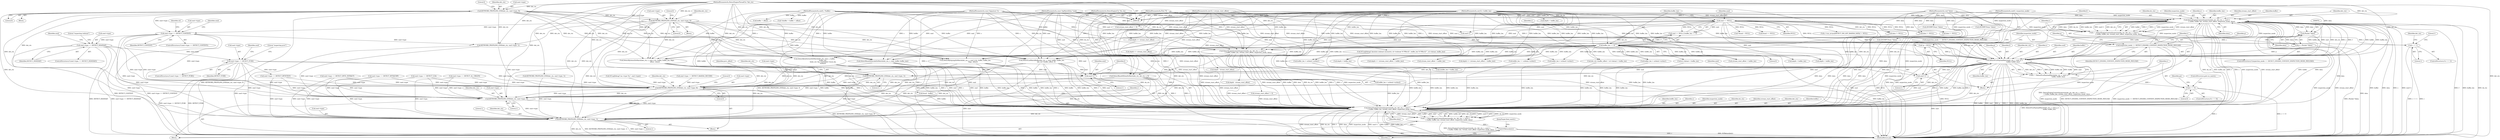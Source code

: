 digraph "0_suricata_47afc577ff763150f9b47f10331f5ef9eb847a57@pointer" {
"1001016" [label="(Call,DetectEngineContentInspection(de_ctx, det_ctx, s, smd+1,\n                    f, buffer, buffer_len, stream_start_offset, inspection_mode, data))"];
"1000131" [label="(MethodParameterIn,DetectEngineCtx *de_ctx)"];
"1000978" [label="(Call,DetectPcrePayloadMatch(det_ctx, s, smd, p, f,\n                                       buffer, buffer_len))"];
"1001016" [label="(Call,DetectEngineContentInspection(de_ctx, det_ctx, s, smd+1,\n                    f, buffer, buffer_len, stream_start_offset, inspection_mode, data))"];
"1000136" [label="(MethodParameterIn,uint8_t *buffer)"];
"1000135" [label="(MethodParameterIn,Flow *f)"];
"1000133" [label="(MethodParameterIn,const Signature *s)"];
"1000968" [label="(Call,inspection_mode == DETECT_ENGINE_CONTENT_INSPECTION_MODE_PAYLOAD)"];
"1000139" [label="(MethodParameterIn,uint8_t inspection_mode)"];
"1000138" [label="(MethodParameterIn,uint32_t stream_start_offset)"];
"1000973" [label="(Call,(Packet *)data)"];
"1000140" [label="(MethodParameterIn,void *data)"];
"1000137" [label="(MethodParameterIn,uint32_t buffer_len)"];
"1001003" [label="(Call,KEYWORD_PROFILING_END(det_ctx, smd->type, 1))"];
"1000132" [label="(MethodParameterIn,DetectEngineThreadCtx *det_ctx)"];
"1000926" [label="(Call,smd->type == DETECT_PCRE)"];
"1000835" [label="(Call,smd->type == DETECT_ISDATAAT)"];
"1000188" [label="(Call,smd->type == DETECT_CONTENT)"];
"1000162" [label="(Call,KEYWORD_PROFILING_END(det_ctx, smd->type, 0))"];
"1000179" [label="(Call,KEYWORD_PROFILING_END(det_ctx, smd->type, 0))"];
"1000134" [label="(MethodParameterIn,const SigMatchData *smd)"];
"1000172" [label="(Call,smd == NULL)"];
"1000971" [label="(Call,p = (Packet *)data)"];
"1000964" [label="(Call,*p = NULL)"];
"1000175" [label="(Call,buffer_len == 0)"];
"1000976" [label="(Call,r = DetectPcrePayloadMatch(det_ctx, s, smd, p, f,\n                                       buffer, buffer_len))"];
"1000987" [label="(Call,r == 0)"];
"1001494" [label="(Call,KEYWORD_PROFILING_END(det_ctx, smd->type, 0))"];
"1001509" [label="(Call,KEYWORD_PROFILING_END(det_ctx, smd->type, 1))"];
"1001518" [label="(Call,DetectEngineContentInspection(de_ctx, det_ctx, s, smd+1,\n                f, buffer, buffer_len, stream_start_offset, inspection_mode, data))"];
"1001516" [label="(Call,r = DetectEngineContentInspection(de_ctx, det_ctx, s, smd+1,\n                f, buffer, buffer_len, stream_start_offset, inspection_mode, data))"];
"1001531" [label="(Call,SCReturnInt(r))"];
"1001534" [label="(Call,KEYWORD_PROFILING_END(det_ctx, smd->type, 1))"];
"1001020" [label="(Call,smd+1)"];
"1001522" [label="(Call,smd+1)"];
"1001014" [label="(Call,r = DetectEngineContentInspection(de_ctx, det_ctx, s, smd+1,\n                    f, buffer, buffer_len, stream_start_offset, inspection_mode, data))"];
"1001030" [label="(Call,r == 1)"];
"1000133" [label="(MethodParameterIn,const Signature *s)"];
"1000910" [label="(Call,SCLogDebug(\"absolute isdataat mismatch, id->isdataat %\"PRIu32\", buffer_len %\"PRIu32\"\", id->dataat, buffer_len))"];
"1000177" [label="(Literal,0)"];
"1000629" [label="(Call,buffer + offset)"];
"1001527" [label="(Identifier,buffer_len)"];
"1000388" [label="(Call,depth <= stream_start_offset)"];
"1001017" [label="(Identifier,de_ctx)"];
"1000137" [label="(MethodParameterIn,uint32_t buffer_len)"];
"1001530" [label="(Identifier,data)"];
"1001517" [label="(Identifier,r)"];
"1000926" [label="(Call,smd->type == DETECT_PCRE)"];
"1000600" [label="(Call,depth > buffer_len)"];
"1000134" [label="(MethodParameterIn,const SigMatchData *smd)"];
"1000967" [label="(ControlStructure,if (inspection_mode == DETECT_ENGINE_CONTENT_INSPECTION_MODE_PAYLOAD))"];
"1001031" [label="(Identifier,r)"];
"1001354" [label="(Call,buffer_len == urilend->urilen1)"];
"1001532" [label="(Identifier,r)"];
"1001521" [label="(Identifier,s)"];
"1001027" [label="(Identifier,inspection_mode)"];
"1001499" [label="(Literal,0)"];
"1000970" [label="(Identifier,DETECT_ENGINE_CONTENT_INSPECTION_MODE_PAYLOAD)"];
"1000187" [label="(ControlStructure,if (smd->type == DETECT_CONTENT))"];
"1001518" [label="(Call,DetectEngineContentInspection(de_ctx, det_ctx, s, smd+1,\n                f, buffer, buffer_len, stream_start_offset, inspection_mode, data))"];
"1001462" [label="(Call,s->sm_arrays[DETECT_SM_LIST_BASE64_DATA] != NULL)"];
"1001510" [label="(Identifier,det_ctx)"];
"1001529" [label="(Identifier,inspection_mode)"];
"1001003" [label="(Call,KEYWORD_PROFILING_END(det_ctx, smd->type, 1))"];
"1000962" [label="(Block,)"];
"1000548" [label="(Call,depth <= stream_start_offset)"];
"1000135" [label="(MethodParameterIn,Flow *f)"];
"1000405" [label="(Call,depth - stream_start_offset)"];
"1000927" [label="(Call,smd->type)"];
"1000978" [label="(Call,DetectPcrePayloadMatch(det_ctx, s, smd, p, f,\n                                       buffer, buffer_len))"];
"1001008" [label="(Literal,1)"];
"1000139" [label="(MethodParameterIn,uint8_t inspection_mode)"];
"1001365" [label="(Call,buffer_len < urilend->urilen1)"];
"1001014" [label="(Call,r = DetectEngineContentInspection(de_ctx, det_ctx, s, smd+1,\n                    f, buffer, buffer_len, stream_start_offset, inspection_mode, data))"];
"1000175" [label="(Call,buffer_len == 0)"];
"1000180" [label="(Identifier,det_ctx)"];
"1001514" [label="(Literal,1)"];
"1000132" [label="(MethodParameterIn,DetectEngineThreadCtx *det_ctx)"];
"1001203" [label="(Call,data != NULL)"];
"1000225" [label="(Call,depth = buffer_len)"];
"1000836" [label="(Call,smd->type)"];
"1000188" [label="(Call,smd->type == DETECT_CONTENT)"];
"1000973" [label="(Call,(Packet *)data)"];
"1000172" [label="(Call,smd == NULL)"];
"1000972" [label="(Identifier,p)"];
"1000179" [label="(Call,KEYWORD_PROFILING_END(det_ctx, smd->type, 0))"];
"1000996" [label="(Identifier,pe)"];
"1000181" [label="(Call,smd->type)"];
"1000131" [label="(MethodParameterIn,DetectEngineCtx *de_ctx)"];
"1001210" [label="(Call,(DCERPCState *)data)"];
"1001247" [label="(Call,smd->type == DETECT_BYTE_EXTRACT)"];
"1001523" [label="(Identifier,smd)"];
"1001029" [label="(ControlStructure,if (r == 1))"];
"1000984" [label="(Identifier,buffer)"];
"1001023" [label="(Identifier,f)"];
"1000982" [label="(Identifier,p)"];
"1001010" [label="(Identifier,prev_offset)"];
"1000991" [label="(ControlStructure,goto no_match;)"];
"1000173" [label="(Identifier,smd)"];
"1000834" [label="(ControlStructure,if (smd->type == DETECT_ISDATAAT))"];
"1001509" [label="(Call,KEYWORD_PROFILING_END(det_ctx, smd->type, 1))"];
"1000969" [label="(Identifier,inspection_mode)"];
"1001533" [label="(JumpTarget,final_match:)"];
"1001494" [label="(Call,KEYWORD_PROFILING_END(det_ctx, smd->type, 0))"];
"1001019" [label="(Identifier,s)"];
"1001015" [label="(Identifier,r)"];
"1001511" [label="(Call,smd->type)"];
"1001519" [label="(Identifier,de_ctx)"];
"1000983" [label="(Identifier,f)"];
"1000859" [label="(Call,det_ctx->buffer_offset + id->dataat > buffer_len)"];
"1001376" [label="(Call,buffer_len > urilend->urilen1)"];
"1001004" [label="(Identifier,det_ctx)"];
"1000565" [label="(Call,depth - stream_start_offset)"];
"1001531" [label="(Call,SCReturnInt(r))"];
"1001021" [label="(Identifier,smd)"];
"1000975" [label="(Identifier,data)"];
"1000140" [label="(MethodParameterIn,void *data)"];
"1000162" [label="(Call,KEYWORD_PROFILING_END(det_ctx, smd->type, 0))"];
"1001486" [label="(Call,SCLogDebug(\"sm->type %u\", smd->type))"];
"1000930" [label="(Identifier,DETECT_PCRE)"];
"1000217" [label="(Call,*found = NULL)"];
"1000138" [label="(MethodParameterIn,uint32_t stream_start_offset)"];
"1001536" [label="(Call,smd->type)"];
"1000964" [label="(Call,*p = NULL)"];
"1000189" [label="(Call,smd->type)"];
"1000555" [label="(Call,depth >= (stream_start_offset + buffer_len))"];
"1001495" [label="(Identifier,det_ctx)"];
"1001160" [label="(Call,smd->type == DETECT_BYTEJUMP)"];
"1001054" [label="(Call,smd->type == DETECT_BYTETEST)"];
"1000977" [label="(Identifier,r)"];
"1000892" [label="(Call,id->dataat < buffer_len)"];
"1001534" [label="(Call,KEYWORD_PROFILING_END(det_ctx, smd->type, 1))"];
"1001306" [label="(Call,DetectByteExtractDoMatch(det_ctx, smd, s, buffer,\n                                     buffer_len,\n                                     &det_ctx->bj_values[bed->local_id],\n                                     endian))"];
"1001508" [label="(Block,)"];
"1000643" [label="(Call,sbuffer_len > buffer_len)"];
"1000971" [label="(Call,p = (Packet *)data)"];
"1000928" [label="(Identifier,smd)"];
"1000169" [label="(Literal,0)"];
"1001388" [label="(Call,buffer_len > urilend->urilen1)"];
"1001516" [label="(Call,r = DetectEngineContentInspection(de_ctx, det_ctx, s, smd+1,\n                f, buffer, buffer_len, stream_start_offset, inspection_mode, data))"];
"1000835" [label="(Call,smd->type == DETECT_ISDATAAT)"];
"1000985" [label="(Identifier,buffer_len)"];
"1001528" [label="(Identifier,stream_start_offset)"];
"1001417" [label="(Call,smd->type == DETECT_LUA)"];
"1001231" [label="(Call,DetectBytejumpDoMatch(det_ctx, s, smd->ctx, buffer, buffer_len,\n                                  flags, offset))"];
"1001278" [label="(Call,data != NULL)"];
"1001541" [label="(Literal,1)"];
"1000141" [label="(Block,)"];
"1000968" [label="(Call,inspection_mode == DETECT_ENGINE_CONTENT_INSPECTION_MODE_PAYLOAD)"];
"1000627" [label="(Call,*sbuffer = buffer + offset)"];
"1000184" [label="(Literal,0)"];
"1000186" [label="(Literal,0)"];
"1001447" [label="(Call,smd->type == DETECT_BASE64_DECODE)"];
"1000966" [label="(Identifier,NULL)"];
"1001477" [label="(Call,DetectBase64DataDoMatch(de_ctx, det_ctx, s, f))"];
"1001327" [label="(Call,smd->type == DETECT_AL_URILEN)"];
"1000979" [label="(Identifier,det_ctx)"];
"1001525" [label="(Identifier,f)"];
"1000728" [label="(Call,found - buffer)"];
"1000380" [label="(Call,stream_start_offset != 0)"];
"1001025" [label="(Identifier,buffer_len)"];
"1000557" [label="(Call,stream_start_offset + buffer_len)"];
"1000986" [label="(ControlStructure,if (r == 0))"];
"1000837" [label="(Identifier,smd)"];
"1000987" [label="(Call,r == 0)"];
"1000176" [label="(Identifier,buffer_len)"];
"1001524" [label="(Literal,1)"];
"1001026" [label="(Identifier,stream_start_offset)"];
"1001501" [label="(Literal,0)"];
"1000976" [label="(Call,r = DetectPcrePayloadMatch(det_ctx, s, smd, p, f,\n                                       buffer, buffer_len))"];
"1001454" [label="(Call,DetectBase64DecodeDoMatch(det_ctx, s, smd, buffer, buffer_len))"];
"1000196" [label="(Identifier,cd)"];
"1001024" [label="(Identifier,buffer)"];
"1001520" [label="(Identifier,det_ctx)"];
"1000163" [label="(Identifier,det_ctx)"];
"1000538" [label="(Call,stream_start_offset != 0)"];
"1000988" [label="(Identifier,r)"];
"1000989" [label="(Literal,0)"];
"1001115" [label="(Call,data != NULL)"];
"1001542" [label="(MethodReturn,int)"];
"1001022" [label="(Literal,1)"];
"1000842" [label="(Literal,\"inspecting isdataat\")"];
"1000798" [label="(Call,DetectEngineContentInspection(de_ctx, det_ctx, s, smd+1,\n                        f, buffer, buffer_len, stream_start_offset, inspection_mode, data))"];
"1001056" [label="(Identifier,smd)"];
"1000603" [label="(Call,depth = buffer_len)"];
"1001522" [label="(Call,smd+1)"];
"1000753" [label="(Call,inspection_mode == DETECT_ENGINE_CONTENT_INSPECTION_MODE_PAYLOAD)"];
"1001393" [label="(Call,buffer_len < urilend->urilen2)"];
"1001535" [label="(Identifier,det_ctx)"];
"1000192" [label="(Identifier,DETECT_CONTENT)"];
"1000156" [label="(Block,)"];
"1000670" [label="(Call,found == NULL)"];
"1001122" [label="(Call,(DCERPCState *)data)"];
"1001526" [label="(Identifier,buffer)"];
"1000925" [label="(ControlStructure,if (smd->type == DETECT_PCRE))"];
"1001143" [label="(Call,DetectBytetestDoMatch(det_ctx, s, smd->ctx, buffer, buffer_len, flags,\n                                  offset, value))"];
"1001028" [label="(Identifier,data)"];
"1000980" [label="(Identifier,s)"];
"1000164" [label="(Call,smd->type)"];
"1000174" [label="(Identifier,NULL)"];
"1001285" [label="(Call,(DCERPCState *)data)"];
"1000256" [label="(Call,depth = buffer_len)"];
"1000933" [label="(Literal,\"inspecting pcre\")"];
"1000839" [label="(Identifier,DETECT_ISDATAAT)"];
"1000981" [label="(Identifier,smd)"];
"1000171" [label="(Call,smd == NULL || buffer_len == 0)"];
"1000395" [label="(Call,depth >= (stream_start_offset + buffer_len))"];
"1000397" [label="(Call,stream_start_offset + buffer_len)"];
"1001018" [label="(Identifier,det_ctx)"];
"1001005" [label="(Call,smd->type)"];
"1000178" [label="(Block,)"];
"1001038" [label="(Identifier,det_ctx)"];
"1001427" [label="(Call,DetectLuaMatchBuffer(det_ctx, s, smd, buffer, buffer_len,\n                    det_ctx->buffer_offset, f))"];
"1001539" [label="(Literal,1)"];
"1000802" [label="(Call,smd+1)"];
"1000789" [label="(Call,KEYWORD_PROFILING_END(det_ctx, smd->type, 1))"];
"1001496" [label="(Call,smd->type)"];
"1001020" [label="(Call,smd+1)"];
"1000965" [label="(Identifier,p)"];
"1001030" [label="(Call,r == 1)"];
"1000167" [label="(Literal,0)"];
"1001470" [label="(Call,KEYWORD_PROFILING_END(det_ctx, smd->type, 1))"];
"1001032" [label="(Literal,1)"];
"1001035" [label="(Literal,1)"];
"1001016" [label="(Call,DetectEngineContentInspection(de_ctx, det_ctx, s, smd+1,\n                    f, buffer, buffer_len, stream_start_offset, inspection_mode, data))"];
"1000136" [label="(MethodParameterIn,uint8_t *buffer)"];
"1001016" -> "1001014"  [label="AST: "];
"1001016" -> "1001028"  [label="CFG: "];
"1001017" -> "1001016"  [label="AST: "];
"1001018" -> "1001016"  [label="AST: "];
"1001019" -> "1001016"  [label="AST: "];
"1001020" -> "1001016"  [label="AST: "];
"1001023" -> "1001016"  [label="AST: "];
"1001024" -> "1001016"  [label="AST: "];
"1001025" -> "1001016"  [label="AST: "];
"1001026" -> "1001016"  [label="AST: "];
"1001027" -> "1001016"  [label="AST: "];
"1001028" -> "1001016"  [label="AST: "];
"1001014" -> "1001016"  [label="CFG: "];
"1001016" -> "1001542"  [label="DDG: buffer"];
"1001016" -> "1001542"  [label="DDG: stream_start_offset"];
"1001016" -> "1001542"  [label="DDG: inspection_mode"];
"1001016" -> "1001542"  [label="DDG: data"];
"1001016" -> "1001542"  [label="DDG: s"];
"1001016" -> "1001542"  [label="DDG: smd+1"];
"1001016" -> "1001542"  [label="DDG: f"];
"1001016" -> "1001542"  [label="DDG: buffer_len"];
"1001016" -> "1001542"  [label="DDG: de_ctx"];
"1001016" -> "1000968"  [label="DDG: inspection_mode"];
"1001016" -> "1000973"  [label="DDG: data"];
"1001016" -> "1000978"  [label="DDG: det_ctx"];
"1001016" -> "1000978"  [label="DDG: s"];
"1001016" -> "1000978"  [label="DDG: f"];
"1001016" -> "1000978"  [label="DDG: buffer"];
"1001016" -> "1000978"  [label="DDG: buffer_len"];
"1001016" -> "1001014"  [label="DDG: buffer"];
"1001016" -> "1001014"  [label="DDG: f"];
"1001016" -> "1001014"  [label="DDG: s"];
"1001016" -> "1001014"  [label="DDG: inspection_mode"];
"1001016" -> "1001014"  [label="DDG: stream_start_offset"];
"1001016" -> "1001014"  [label="DDG: data"];
"1001016" -> "1001014"  [label="DDG: de_ctx"];
"1001016" -> "1001014"  [label="DDG: buffer_len"];
"1001016" -> "1001014"  [label="DDG: smd+1"];
"1001016" -> "1001014"  [label="DDG: det_ctx"];
"1000131" -> "1001016"  [label="DDG: de_ctx"];
"1000978" -> "1001016"  [label="DDG: buffer"];
"1000978" -> "1001016"  [label="DDG: f"];
"1000978" -> "1001016"  [label="DDG: s"];
"1000978" -> "1001016"  [label="DDG: buffer_len"];
"1000978" -> "1001016"  [label="DDG: smd"];
"1000136" -> "1001016"  [label="DDG: buffer"];
"1000135" -> "1001016"  [label="DDG: f"];
"1000133" -> "1001016"  [label="DDG: s"];
"1000968" -> "1001016"  [label="DDG: inspection_mode"];
"1000139" -> "1001016"  [label="DDG: inspection_mode"];
"1000138" -> "1001016"  [label="DDG: stream_start_offset"];
"1000973" -> "1001016"  [label="DDG: data"];
"1000140" -> "1001016"  [label="DDG: data"];
"1000137" -> "1001016"  [label="DDG: buffer_len"];
"1001003" -> "1001016"  [label="DDG: det_ctx"];
"1000132" -> "1001016"  [label="DDG: det_ctx"];
"1000134" -> "1001016"  [label="DDG: smd"];
"1001016" -> "1001494"  [label="DDG: det_ctx"];
"1001016" -> "1001518"  [label="DDG: de_ctx"];
"1001016" -> "1001518"  [label="DDG: buffer_len"];
"1001016" -> "1001518"  [label="DDG: f"];
"1001016" -> "1001518"  [label="DDG: s"];
"1001016" -> "1001518"  [label="DDG: inspection_mode"];
"1001016" -> "1001518"  [label="DDG: stream_start_offset"];
"1001016" -> "1001518"  [label="DDG: buffer"];
"1001016" -> "1001518"  [label="DDG: data"];
"1000131" -> "1000130"  [label="AST: "];
"1000131" -> "1001542"  [label="DDG: de_ctx"];
"1000131" -> "1000798"  [label="DDG: de_ctx"];
"1000131" -> "1001477"  [label="DDG: de_ctx"];
"1000131" -> "1001518"  [label="DDG: de_ctx"];
"1000978" -> "1000976"  [label="AST: "];
"1000978" -> "1000985"  [label="CFG: "];
"1000979" -> "1000978"  [label="AST: "];
"1000980" -> "1000978"  [label="AST: "];
"1000981" -> "1000978"  [label="AST: "];
"1000982" -> "1000978"  [label="AST: "];
"1000983" -> "1000978"  [label="AST: "];
"1000984" -> "1000978"  [label="AST: "];
"1000985" -> "1000978"  [label="AST: "];
"1000976" -> "1000978"  [label="CFG: "];
"1000978" -> "1001542"  [label="DDG: buffer"];
"1000978" -> "1001542"  [label="DDG: smd"];
"1000978" -> "1001542"  [label="DDG: p"];
"1000978" -> "1001542"  [label="DDG: f"];
"1000978" -> "1001542"  [label="DDG: s"];
"1000978" -> "1001542"  [label="DDG: buffer_len"];
"1000978" -> "1000976"  [label="DDG: s"];
"1000978" -> "1000976"  [label="DDG: det_ctx"];
"1000978" -> "1000976"  [label="DDG: f"];
"1000978" -> "1000976"  [label="DDG: p"];
"1000978" -> "1000976"  [label="DDG: buffer_len"];
"1000978" -> "1000976"  [label="DDG: buffer"];
"1000978" -> "1000976"  [label="DDG: smd"];
"1000179" -> "1000978"  [label="DDG: det_ctx"];
"1000162" -> "1000978"  [label="DDG: det_ctx"];
"1000132" -> "1000978"  [label="DDG: det_ctx"];
"1000133" -> "1000978"  [label="DDG: s"];
"1000172" -> "1000978"  [label="DDG: smd"];
"1000134" -> "1000978"  [label="DDG: smd"];
"1000971" -> "1000978"  [label="DDG: p"];
"1000964" -> "1000978"  [label="DDG: p"];
"1000135" -> "1000978"  [label="DDG: f"];
"1000136" -> "1000978"  [label="DDG: buffer"];
"1000175" -> "1000978"  [label="DDG: buffer_len"];
"1000137" -> "1000978"  [label="DDG: buffer_len"];
"1000978" -> "1001003"  [label="DDG: det_ctx"];
"1000978" -> "1001020"  [label="DDG: smd"];
"1000978" -> "1001494"  [label="DDG: det_ctx"];
"1000978" -> "1001509"  [label="DDG: det_ctx"];
"1000978" -> "1001518"  [label="DDG: buffer_len"];
"1000978" -> "1001518"  [label="DDG: f"];
"1000978" -> "1001518"  [label="DDG: smd"];
"1000978" -> "1001518"  [label="DDG: s"];
"1000978" -> "1001518"  [label="DDG: buffer"];
"1000978" -> "1001522"  [label="DDG: smd"];
"1000978" -> "1001534"  [label="DDG: det_ctx"];
"1000136" -> "1000130"  [label="AST: "];
"1000136" -> "1001542"  [label="DDG: buffer"];
"1000136" -> "1000627"  [label="DDG: buffer"];
"1000136" -> "1000629"  [label="DDG: buffer"];
"1000136" -> "1000728"  [label="DDG: buffer"];
"1000136" -> "1000798"  [label="DDG: buffer"];
"1000136" -> "1001143"  [label="DDG: buffer"];
"1000136" -> "1001231"  [label="DDG: buffer"];
"1000136" -> "1001306"  [label="DDG: buffer"];
"1000136" -> "1001427"  [label="DDG: buffer"];
"1000136" -> "1001454"  [label="DDG: buffer"];
"1000136" -> "1001518"  [label="DDG: buffer"];
"1000135" -> "1000130"  [label="AST: "];
"1000135" -> "1001542"  [label="DDG: f"];
"1000135" -> "1000798"  [label="DDG: f"];
"1000135" -> "1001427"  [label="DDG: f"];
"1000135" -> "1001477"  [label="DDG: f"];
"1000135" -> "1001518"  [label="DDG: f"];
"1000133" -> "1000130"  [label="AST: "];
"1000133" -> "1001542"  [label="DDG: s"];
"1000133" -> "1000798"  [label="DDG: s"];
"1000133" -> "1001143"  [label="DDG: s"];
"1000133" -> "1001231"  [label="DDG: s"];
"1000133" -> "1001306"  [label="DDG: s"];
"1000133" -> "1001427"  [label="DDG: s"];
"1000133" -> "1001454"  [label="DDG: s"];
"1000133" -> "1001477"  [label="DDG: s"];
"1000133" -> "1001518"  [label="DDG: s"];
"1000968" -> "1000967"  [label="AST: "];
"1000968" -> "1000970"  [label="CFG: "];
"1000969" -> "1000968"  [label="AST: "];
"1000970" -> "1000968"  [label="AST: "];
"1000972" -> "1000968"  [label="CFG: "];
"1000977" -> "1000968"  [label="CFG: "];
"1000968" -> "1001542"  [label="DDG: inspection_mode"];
"1000968" -> "1001542"  [label="DDG: DETECT_ENGINE_CONTENT_INSPECTION_MODE_PAYLOAD"];
"1000968" -> "1001542"  [label="DDG: inspection_mode == DETECT_ENGINE_CONTENT_INSPECTION_MODE_PAYLOAD"];
"1000139" -> "1000968"  [label="DDG: inspection_mode"];
"1000968" -> "1001518"  [label="DDG: inspection_mode"];
"1000139" -> "1000130"  [label="AST: "];
"1000139" -> "1001542"  [label="DDG: inspection_mode"];
"1000139" -> "1000753"  [label="DDG: inspection_mode"];
"1000139" -> "1000798"  [label="DDG: inspection_mode"];
"1000139" -> "1001518"  [label="DDG: inspection_mode"];
"1000138" -> "1000130"  [label="AST: "];
"1000138" -> "1001542"  [label="DDG: stream_start_offset"];
"1000138" -> "1000380"  [label="DDG: stream_start_offset"];
"1000138" -> "1000388"  [label="DDG: stream_start_offset"];
"1000138" -> "1000395"  [label="DDG: stream_start_offset"];
"1000138" -> "1000397"  [label="DDG: stream_start_offset"];
"1000138" -> "1000405"  [label="DDG: stream_start_offset"];
"1000138" -> "1000538"  [label="DDG: stream_start_offset"];
"1000138" -> "1000548"  [label="DDG: stream_start_offset"];
"1000138" -> "1000555"  [label="DDG: stream_start_offset"];
"1000138" -> "1000557"  [label="DDG: stream_start_offset"];
"1000138" -> "1000565"  [label="DDG: stream_start_offset"];
"1000138" -> "1000798"  [label="DDG: stream_start_offset"];
"1000138" -> "1001518"  [label="DDG: stream_start_offset"];
"1000973" -> "1000971"  [label="AST: "];
"1000973" -> "1000975"  [label="CFG: "];
"1000974" -> "1000973"  [label="AST: "];
"1000975" -> "1000973"  [label="AST: "];
"1000971" -> "1000973"  [label="CFG: "];
"1000973" -> "1001542"  [label="DDG: data"];
"1000973" -> "1000971"  [label="DDG: data"];
"1000140" -> "1000973"  [label="DDG: data"];
"1000973" -> "1001518"  [label="DDG: data"];
"1000140" -> "1000130"  [label="AST: "];
"1000140" -> "1001542"  [label="DDG: data"];
"1000140" -> "1000798"  [label="DDG: data"];
"1000140" -> "1001115"  [label="DDG: data"];
"1000140" -> "1001122"  [label="DDG: data"];
"1000140" -> "1001203"  [label="DDG: data"];
"1000140" -> "1001210"  [label="DDG: data"];
"1000140" -> "1001278"  [label="DDG: data"];
"1000140" -> "1001285"  [label="DDG: data"];
"1000140" -> "1001518"  [label="DDG: data"];
"1000137" -> "1000130"  [label="AST: "];
"1000137" -> "1001542"  [label="DDG: buffer_len"];
"1000137" -> "1000175"  [label="DDG: buffer_len"];
"1000137" -> "1000225"  [label="DDG: buffer_len"];
"1000137" -> "1000256"  [label="DDG: buffer_len"];
"1000137" -> "1000395"  [label="DDG: buffer_len"];
"1000137" -> "1000397"  [label="DDG: buffer_len"];
"1000137" -> "1000555"  [label="DDG: buffer_len"];
"1000137" -> "1000557"  [label="DDG: buffer_len"];
"1000137" -> "1000600"  [label="DDG: buffer_len"];
"1000137" -> "1000603"  [label="DDG: buffer_len"];
"1000137" -> "1000643"  [label="DDG: buffer_len"];
"1000137" -> "1000798"  [label="DDG: buffer_len"];
"1000137" -> "1000859"  [label="DDG: buffer_len"];
"1000137" -> "1000892"  [label="DDG: buffer_len"];
"1000137" -> "1000910"  [label="DDG: buffer_len"];
"1000137" -> "1001143"  [label="DDG: buffer_len"];
"1000137" -> "1001231"  [label="DDG: buffer_len"];
"1000137" -> "1001306"  [label="DDG: buffer_len"];
"1000137" -> "1001354"  [label="DDG: buffer_len"];
"1000137" -> "1001365"  [label="DDG: buffer_len"];
"1000137" -> "1001376"  [label="DDG: buffer_len"];
"1000137" -> "1001388"  [label="DDG: buffer_len"];
"1000137" -> "1001393"  [label="DDG: buffer_len"];
"1000137" -> "1001427"  [label="DDG: buffer_len"];
"1000137" -> "1001454"  [label="DDG: buffer_len"];
"1000137" -> "1001518"  [label="DDG: buffer_len"];
"1001003" -> "1000962"  [label="AST: "];
"1001003" -> "1001008"  [label="CFG: "];
"1001004" -> "1001003"  [label="AST: "];
"1001005" -> "1001003"  [label="AST: "];
"1001008" -> "1001003"  [label="AST: "];
"1001010" -> "1001003"  [label="CFG: "];
"1000132" -> "1001003"  [label="DDG: det_ctx"];
"1000926" -> "1001003"  [label="DDG: smd->type"];
"1001003" -> "1001494"  [label="DDG: smd->type"];
"1001003" -> "1001509"  [label="DDG: smd->type"];
"1001003" -> "1001534"  [label="DDG: smd->type"];
"1000132" -> "1000130"  [label="AST: "];
"1000132" -> "1001542"  [label="DDG: det_ctx"];
"1000132" -> "1000162"  [label="DDG: det_ctx"];
"1000132" -> "1000179"  [label="DDG: det_ctx"];
"1000132" -> "1000789"  [label="DDG: det_ctx"];
"1000132" -> "1000798"  [label="DDG: det_ctx"];
"1000132" -> "1001143"  [label="DDG: det_ctx"];
"1000132" -> "1001231"  [label="DDG: det_ctx"];
"1000132" -> "1001306"  [label="DDG: det_ctx"];
"1000132" -> "1001427"  [label="DDG: det_ctx"];
"1000132" -> "1001454"  [label="DDG: det_ctx"];
"1000132" -> "1001470"  [label="DDG: det_ctx"];
"1000132" -> "1001477"  [label="DDG: det_ctx"];
"1000132" -> "1001494"  [label="DDG: det_ctx"];
"1000132" -> "1001509"  [label="DDG: det_ctx"];
"1000132" -> "1001518"  [label="DDG: det_ctx"];
"1000132" -> "1001534"  [label="DDG: det_ctx"];
"1000926" -> "1000925"  [label="AST: "];
"1000926" -> "1000930"  [label="CFG: "];
"1000927" -> "1000926"  [label="AST: "];
"1000930" -> "1000926"  [label="AST: "];
"1000933" -> "1000926"  [label="CFG: "];
"1001056" -> "1000926"  [label="CFG: "];
"1000926" -> "1001542"  [label="DDG: smd->type == DETECT_PCRE"];
"1000926" -> "1001542"  [label="DDG: DETECT_PCRE"];
"1000835" -> "1000926"  [label="DDG: smd->type"];
"1000926" -> "1001054"  [label="DDG: smd->type"];
"1000926" -> "1001494"  [label="DDG: smd->type"];
"1000926" -> "1001509"  [label="DDG: smd->type"];
"1000926" -> "1001534"  [label="DDG: smd->type"];
"1000835" -> "1000834"  [label="AST: "];
"1000835" -> "1000839"  [label="CFG: "];
"1000836" -> "1000835"  [label="AST: "];
"1000839" -> "1000835"  [label="AST: "];
"1000842" -> "1000835"  [label="CFG: "];
"1000928" -> "1000835"  [label="CFG: "];
"1000835" -> "1001542"  [label="DDG: smd->type == DETECT_ISDATAAT"];
"1000835" -> "1001542"  [label="DDG: DETECT_ISDATAAT"];
"1000188" -> "1000835"  [label="DDG: smd->type"];
"1000835" -> "1001494"  [label="DDG: smd->type"];
"1000835" -> "1001509"  [label="DDG: smd->type"];
"1000835" -> "1001534"  [label="DDG: smd->type"];
"1000188" -> "1000187"  [label="AST: "];
"1000188" -> "1000192"  [label="CFG: "];
"1000189" -> "1000188"  [label="AST: "];
"1000192" -> "1000188"  [label="AST: "];
"1000196" -> "1000188"  [label="CFG: "];
"1000837" -> "1000188"  [label="CFG: "];
"1000188" -> "1001542"  [label="DDG: smd->type == DETECT_CONTENT"];
"1000188" -> "1001542"  [label="DDG: DETECT_CONTENT"];
"1000162" -> "1000188"  [label="DDG: smd->type"];
"1000179" -> "1000188"  [label="DDG: smd->type"];
"1000188" -> "1000789"  [label="DDG: smd->type"];
"1000188" -> "1001494"  [label="DDG: smd->type"];
"1000188" -> "1001509"  [label="DDG: smd->type"];
"1000188" -> "1001534"  [label="DDG: smd->type"];
"1000162" -> "1000156"  [label="AST: "];
"1000162" -> "1000167"  [label="CFG: "];
"1000163" -> "1000162"  [label="AST: "];
"1000164" -> "1000162"  [label="AST: "];
"1000167" -> "1000162"  [label="AST: "];
"1000169" -> "1000162"  [label="CFG: "];
"1000162" -> "1001542"  [label="DDG: KEYWORD_PROFILING_END(det_ctx, smd->type, 0)"];
"1000162" -> "1000179"  [label="DDG: det_ctx"];
"1000162" -> "1000179"  [label="DDG: smd->type"];
"1000162" -> "1000789"  [label="DDG: det_ctx"];
"1000162" -> "1001143"  [label="DDG: det_ctx"];
"1000162" -> "1001231"  [label="DDG: det_ctx"];
"1000162" -> "1001306"  [label="DDG: det_ctx"];
"1000162" -> "1001427"  [label="DDG: det_ctx"];
"1000162" -> "1001454"  [label="DDG: det_ctx"];
"1000162" -> "1001494"  [label="DDG: det_ctx"];
"1000162" -> "1001509"  [label="DDG: det_ctx"];
"1000162" -> "1001534"  [label="DDG: det_ctx"];
"1000179" -> "1000178"  [label="AST: "];
"1000179" -> "1000184"  [label="CFG: "];
"1000180" -> "1000179"  [label="AST: "];
"1000181" -> "1000179"  [label="AST: "];
"1000184" -> "1000179"  [label="AST: "];
"1000186" -> "1000179"  [label="CFG: "];
"1000179" -> "1001542"  [label="DDG: KEYWORD_PROFILING_END(det_ctx, smd->type, 0)"];
"1000179" -> "1000789"  [label="DDG: det_ctx"];
"1000179" -> "1001143"  [label="DDG: det_ctx"];
"1000179" -> "1001231"  [label="DDG: det_ctx"];
"1000179" -> "1001306"  [label="DDG: det_ctx"];
"1000179" -> "1001427"  [label="DDG: det_ctx"];
"1000179" -> "1001454"  [label="DDG: det_ctx"];
"1000179" -> "1001494"  [label="DDG: det_ctx"];
"1000179" -> "1001509"  [label="DDG: det_ctx"];
"1000179" -> "1001534"  [label="DDG: det_ctx"];
"1000134" -> "1000130"  [label="AST: "];
"1000134" -> "1001542"  [label="DDG: smd"];
"1000134" -> "1000172"  [label="DDG: smd"];
"1000134" -> "1000798"  [label="DDG: smd"];
"1000134" -> "1000802"  [label="DDG: smd"];
"1000134" -> "1001020"  [label="DDG: smd"];
"1000134" -> "1001306"  [label="DDG: smd"];
"1000134" -> "1001427"  [label="DDG: smd"];
"1000134" -> "1001454"  [label="DDG: smd"];
"1000134" -> "1001518"  [label="DDG: smd"];
"1000134" -> "1001522"  [label="DDG: smd"];
"1000172" -> "1000171"  [label="AST: "];
"1000172" -> "1000174"  [label="CFG: "];
"1000173" -> "1000172"  [label="AST: "];
"1000174" -> "1000172"  [label="AST: "];
"1000176" -> "1000172"  [label="CFG: "];
"1000171" -> "1000172"  [label="CFG: "];
"1000172" -> "1001542"  [label="DDG: smd"];
"1000172" -> "1001542"  [label="DDG: NULL"];
"1000172" -> "1000171"  [label="DDG: smd"];
"1000172" -> "1000171"  [label="DDG: NULL"];
"1000172" -> "1000217"  [label="DDG: NULL"];
"1000172" -> "1000670"  [label="DDG: NULL"];
"1000172" -> "1000798"  [label="DDG: smd"];
"1000172" -> "1000802"  [label="DDG: smd"];
"1000172" -> "1000964"  [label="DDG: NULL"];
"1000172" -> "1001115"  [label="DDG: NULL"];
"1000172" -> "1001203"  [label="DDG: NULL"];
"1000172" -> "1001278"  [label="DDG: NULL"];
"1000172" -> "1001306"  [label="DDG: smd"];
"1000172" -> "1001427"  [label="DDG: smd"];
"1000172" -> "1001454"  [label="DDG: smd"];
"1000172" -> "1001462"  [label="DDG: NULL"];
"1000172" -> "1001518"  [label="DDG: smd"];
"1000172" -> "1001522"  [label="DDG: smd"];
"1000971" -> "1000967"  [label="AST: "];
"1000972" -> "1000971"  [label="AST: "];
"1000977" -> "1000971"  [label="CFG: "];
"1000971" -> "1001542"  [label="DDG: (Packet *)data"];
"1000964" -> "1000962"  [label="AST: "];
"1000964" -> "1000966"  [label="CFG: "];
"1000965" -> "1000964"  [label="AST: "];
"1000966" -> "1000964"  [label="AST: "];
"1000969" -> "1000964"  [label="CFG: "];
"1000964" -> "1001542"  [label="DDG: NULL"];
"1000175" -> "1000171"  [label="AST: "];
"1000175" -> "1000177"  [label="CFG: "];
"1000176" -> "1000175"  [label="AST: "];
"1000177" -> "1000175"  [label="AST: "];
"1000171" -> "1000175"  [label="CFG: "];
"1000175" -> "1001542"  [label="DDG: buffer_len"];
"1000175" -> "1000171"  [label="DDG: buffer_len"];
"1000175" -> "1000171"  [label="DDG: 0"];
"1000175" -> "1000225"  [label="DDG: buffer_len"];
"1000175" -> "1000256"  [label="DDG: buffer_len"];
"1000175" -> "1000395"  [label="DDG: buffer_len"];
"1000175" -> "1000397"  [label="DDG: buffer_len"];
"1000175" -> "1000555"  [label="DDG: buffer_len"];
"1000175" -> "1000557"  [label="DDG: buffer_len"];
"1000175" -> "1000600"  [label="DDG: buffer_len"];
"1000175" -> "1000859"  [label="DDG: buffer_len"];
"1000175" -> "1000892"  [label="DDG: buffer_len"];
"1000175" -> "1001143"  [label="DDG: buffer_len"];
"1000175" -> "1001231"  [label="DDG: buffer_len"];
"1000175" -> "1001306"  [label="DDG: buffer_len"];
"1000175" -> "1001354"  [label="DDG: buffer_len"];
"1000175" -> "1001365"  [label="DDG: buffer_len"];
"1000175" -> "1001376"  [label="DDG: buffer_len"];
"1000175" -> "1001388"  [label="DDG: buffer_len"];
"1000175" -> "1001427"  [label="DDG: buffer_len"];
"1000175" -> "1001454"  [label="DDG: buffer_len"];
"1000175" -> "1001518"  [label="DDG: buffer_len"];
"1000976" -> "1000962"  [label="AST: "];
"1000977" -> "1000976"  [label="AST: "];
"1000988" -> "1000976"  [label="CFG: "];
"1000976" -> "1001542"  [label="DDG: DetectPcrePayloadMatch(det_ctx, s, smd, p, f,\n                                       buffer, buffer_len)"];
"1000976" -> "1000987"  [label="DDG: r"];
"1000987" -> "1000986"  [label="AST: "];
"1000987" -> "1000989"  [label="CFG: "];
"1000988" -> "1000987"  [label="AST: "];
"1000989" -> "1000987"  [label="AST: "];
"1000991" -> "1000987"  [label="CFG: "];
"1000996" -> "1000987"  [label="CFG: "];
"1000987" -> "1001542"  [label="DDG: r"];
"1000987" -> "1001542"  [label="DDG: r == 0"];
"1001494" -> "1000141"  [label="AST: "];
"1001494" -> "1001499"  [label="CFG: "];
"1001495" -> "1001494"  [label="AST: "];
"1001496" -> "1001494"  [label="AST: "];
"1001499" -> "1001494"  [label="AST: "];
"1001501" -> "1001494"  [label="CFG: "];
"1001494" -> "1001542"  [label="DDG: KEYWORD_PROFILING_END(det_ctx, smd->type, 0)"];
"1001231" -> "1001494"  [label="DDG: det_ctx"];
"1000798" -> "1001494"  [label="DDG: det_ctx"];
"1001306" -> "1001494"  [label="DDG: det_ctx"];
"1001454" -> "1001494"  [label="DDG: det_ctx"];
"1001477" -> "1001494"  [label="DDG: det_ctx"];
"1001427" -> "1001494"  [label="DDG: det_ctx"];
"1001143" -> "1001494"  [label="DDG: det_ctx"];
"1000789" -> "1001494"  [label="DDG: smd->type"];
"1001054" -> "1001494"  [label="DDG: smd->type"];
"1001486" -> "1001494"  [label="DDG: smd->type"];
"1001447" -> "1001494"  [label="DDG: smd->type"];
"1001417" -> "1001494"  [label="DDG: smd->type"];
"1001327" -> "1001494"  [label="DDG: smd->type"];
"1001160" -> "1001494"  [label="DDG: smd->type"];
"1001470" -> "1001494"  [label="DDG: smd->type"];
"1001247" -> "1001494"  [label="DDG: smd->type"];
"1001494" -> "1001509"  [label="DDG: det_ctx"];
"1001494" -> "1001509"  [label="DDG: smd->type"];
"1001494" -> "1001534"  [label="DDG: det_ctx"];
"1001494" -> "1001534"  [label="DDG: smd->type"];
"1001509" -> "1001508"  [label="AST: "];
"1001509" -> "1001514"  [label="CFG: "];
"1001510" -> "1001509"  [label="AST: "];
"1001511" -> "1001509"  [label="AST: "];
"1001514" -> "1001509"  [label="AST: "];
"1001517" -> "1001509"  [label="CFG: "];
"1001231" -> "1001509"  [label="DDG: det_ctx"];
"1000798" -> "1001509"  [label="DDG: det_ctx"];
"1001306" -> "1001509"  [label="DDG: det_ctx"];
"1001427" -> "1001509"  [label="DDG: det_ctx"];
"1001143" -> "1001509"  [label="DDG: det_ctx"];
"1000789" -> "1001509"  [label="DDG: smd->type"];
"1001054" -> "1001509"  [label="DDG: smd->type"];
"1001417" -> "1001509"  [label="DDG: smd->type"];
"1001327" -> "1001509"  [label="DDG: smd->type"];
"1001160" -> "1001509"  [label="DDG: smd->type"];
"1001247" -> "1001509"  [label="DDG: smd->type"];
"1001509" -> "1001518"  [label="DDG: det_ctx"];
"1001509" -> "1001534"  [label="DDG: smd->type"];
"1001518" -> "1001516"  [label="AST: "];
"1001518" -> "1001530"  [label="CFG: "];
"1001519" -> "1001518"  [label="AST: "];
"1001520" -> "1001518"  [label="AST: "];
"1001521" -> "1001518"  [label="AST: "];
"1001522" -> "1001518"  [label="AST: "];
"1001525" -> "1001518"  [label="AST: "];
"1001526" -> "1001518"  [label="AST: "];
"1001527" -> "1001518"  [label="AST: "];
"1001528" -> "1001518"  [label="AST: "];
"1001529" -> "1001518"  [label="AST: "];
"1001530" -> "1001518"  [label="AST: "];
"1001516" -> "1001518"  [label="CFG: "];
"1001518" -> "1001542"  [label="DDG: s"];
"1001518" -> "1001542"  [label="DDG: stream_start_offset"];
"1001518" -> "1001542"  [label="DDG: de_ctx"];
"1001518" -> "1001542"  [label="DDG: f"];
"1001518" -> "1001542"  [label="DDG: data"];
"1001518" -> "1001542"  [label="DDG: inspection_mode"];
"1001518" -> "1001542"  [label="DDG: smd+1"];
"1001518" -> "1001542"  [label="DDG: buffer"];
"1001518" -> "1001542"  [label="DDG: buffer_len"];
"1001518" -> "1001516"  [label="DDG: buffer_len"];
"1001518" -> "1001516"  [label="DDG: det_ctx"];
"1001518" -> "1001516"  [label="DDG: f"];
"1001518" -> "1001516"  [label="DDG: smd+1"];
"1001518" -> "1001516"  [label="DDG: s"];
"1001518" -> "1001516"  [label="DDG: de_ctx"];
"1001518" -> "1001516"  [label="DDG: inspection_mode"];
"1001518" -> "1001516"  [label="DDG: stream_start_offset"];
"1001518" -> "1001516"  [label="DDG: buffer"];
"1001518" -> "1001516"  [label="DDG: data"];
"1000798" -> "1001518"  [label="DDG: de_ctx"];
"1000798" -> "1001518"  [label="DDG: buffer_len"];
"1000798" -> "1001518"  [label="DDG: f"];
"1000798" -> "1001518"  [label="DDG: s"];
"1000798" -> "1001518"  [label="DDG: inspection_mode"];
"1000798" -> "1001518"  [label="DDG: stream_start_offset"];
"1000798" -> "1001518"  [label="DDG: buffer"];
"1000798" -> "1001518"  [label="DDG: data"];
"1001477" -> "1001518"  [label="DDG: de_ctx"];
"1001477" -> "1001518"  [label="DDG: f"];
"1001477" -> "1001518"  [label="DDG: s"];
"1001376" -> "1001518"  [label="DDG: buffer_len"];
"1000859" -> "1001518"  [label="DDG: buffer_len"];
"1001454" -> "1001518"  [label="DDG: buffer_len"];
"1001454" -> "1001518"  [label="DDG: smd"];
"1001454" -> "1001518"  [label="DDG: s"];
"1001454" -> "1001518"  [label="DDG: buffer"];
"1000600" -> "1001518"  [label="DDG: buffer_len"];
"1001231" -> "1001518"  [label="DDG: buffer_len"];
"1001231" -> "1001518"  [label="DDG: s"];
"1001231" -> "1001518"  [label="DDG: buffer"];
"1001388" -> "1001518"  [label="DDG: buffer_len"];
"1001365" -> "1001518"  [label="DDG: buffer_len"];
"1001427" -> "1001518"  [label="DDG: buffer_len"];
"1001427" -> "1001518"  [label="DDG: f"];
"1001427" -> "1001518"  [label="DDG: smd"];
"1001427" -> "1001518"  [label="DDG: s"];
"1001427" -> "1001518"  [label="DDG: buffer"];
"1001354" -> "1001518"  [label="DDG: buffer_len"];
"1001143" -> "1001518"  [label="DDG: buffer_len"];
"1001143" -> "1001518"  [label="DDG: s"];
"1001143" -> "1001518"  [label="DDG: buffer"];
"1001306" -> "1001518"  [label="DDG: buffer_len"];
"1001306" -> "1001518"  [label="DDG: smd"];
"1001306" -> "1001518"  [label="DDG: s"];
"1001306" -> "1001518"  [label="DDG: buffer"];
"1000643" -> "1001518"  [label="DDG: buffer_len"];
"1001393" -> "1001518"  [label="DDG: buffer_len"];
"1000892" -> "1001518"  [label="DDG: buffer_len"];
"1000910" -> "1001518"  [label="DDG: buffer_len"];
"1000753" -> "1001518"  [label="DDG: inspection_mode"];
"1000548" -> "1001518"  [label="DDG: stream_start_offset"];
"1000405" -> "1001518"  [label="DDG: stream_start_offset"];
"1000565" -> "1001518"  [label="DDG: stream_start_offset"];
"1000388" -> "1001518"  [label="DDG: stream_start_offset"];
"1000538" -> "1001518"  [label="DDG: stream_start_offset"];
"1000380" -> "1001518"  [label="DDG: stream_start_offset"];
"1000728" -> "1001518"  [label="DDG: buffer"];
"1001122" -> "1001518"  [label="DDG: data"];
"1001115" -> "1001518"  [label="DDG: data"];
"1001203" -> "1001518"  [label="DDG: data"];
"1001278" -> "1001518"  [label="DDG: data"];
"1001210" -> "1001518"  [label="DDG: data"];
"1001285" -> "1001518"  [label="DDG: data"];
"1001518" -> "1001534"  [label="DDG: det_ctx"];
"1001516" -> "1001508"  [label="AST: "];
"1001517" -> "1001516"  [label="AST: "];
"1001532" -> "1001516"  [label="CFG: "];
"1001516" -> "1001542"  [label="DDG: DetectEngineContentInspection(de_ctx, det_ctx, s, smd+1,\n                f, buffer, buffer_len, stream_start_offset, inspection_mode, data)"];
"1001516" -> "1001531"  [label="DDG: r"];
"1001531" -> "1001508"  [label="AST: "];
"1001531" -> "1001532"  [label="CFG: "];
"1001532" -> "1001531"  [label="AST: "];
"1001533" -> "1001531"  [label="CFG: "];
"1001531" -> "1001542"  [label="DDG: SCReturnInt(r)"];
"1001531" -> "1001542"  [label="DDG: r"];
"1001534" -> "1000141"  [label="AST: "];
"1001534" -> "1001539"  [label="CFG: "];
"1001535" -> "1001534"  [label="AST: "];
"1001536" -> "1001534"  [label="AST: "];
"1001539" -> "1001534"  [label="AST: "];
"1001541" -> "1001534"  [label="CFG: "];
"1001534" -> "1001542"  [label="DDG: det_ctx"];
"1001534" -> "1001542"  [label="DDG: KEYWORD_PROFILING_END(det_ctx, smd->type, 1)"];
"1001534" -> "1001542"  [label="DDG: smd->type"];
"1001231" -> "1001534"  [label="DDG: det_ctx"];
"1000798" -> "1001534"  [label="DDG: det_ctx"];
"1001306" -> "1001534"  [label="DDG: det_ctx"];
"1001477" -> "1001534"  [label="DDG: det_ctx"];
"1001427" -> "1001534"  [label="DDG: det_ctx"];
"1001143" -> "1001534"  [label="DDG: det_ctx"];
"1000789" -> "1001534"  [label="DDG: smd->type"];
"1001054" -> "1001534"  [label="DDG: smd->type"];
"1001417" -> "1001534"  [label="DDG: smd->type"];
"1001327" -> "1001534"  [label="DDG: smd->type"];
"1001160" -> "1001534"  [label="DDG: smd->type"];
"1001470" -> "1001534"  [label="DDG: smd->type"];
"1001247" -> "1001534"  [label="DDG: smd->type"];
"1001020" -> "1001022"  [label="CFG: "];
"1001021" -> "1001020"  [label="AST: "];
"1001022" -> "1001020"  [label="AST: "];
"1001023" -> "1001020"  [label="CFG: "];
"1001020" -> "1001542"  [label="DDG: smd"];
"1001522" -> "1001524"  [label="CFG: "];
"1001523" -> "1001522"  [label="AST: "];
"1001524" -> "1001522"  [label="AST: "];
"1001525" -> "1001522"  [label="CFG: "];
"1001522" -> "1001542"  [label="DDG: smd"];
"1001306" -> "1001522"  [label="DDG: smd"];
"1001454" -> "1001522"  [label="DDG: smd"];
"1001427" -> "1001522"  [label="DDG: smd"];
"1001014" -> "1000962"  [label="AST: "];
"1001015" -> "1001014"  [label="AST: "];
"1001031" -> "1001014"  [label="CFG: "];
"1001014" -> "1001542"  [label="DDG: DetectEngineContentInspection(de_ctx, det_ctx, s, smd+1,\n                    f, buffer, buffer_len, stream_start_offset, inspection_mode, data)"];
"1001014" -> "1001030"  [label="DDG: r"];
"1001030" -> "1001029"  [label="AST: "];
"1001030" -> "1001032"  [label="CFG: "];
"1001031" -> "1001030"  [label="AST: "];
"1001032" -> "1001030"  [label="AST: "];
"1001035" -> "1001030"  [label="CFG: "];
"1001038" -> "1001030"  [label="CFG: "];
"1001030" -> "1001542"  [label="DDG: r == 1"];
"1001030" -> "1001542"  [label="DDG: r"];
}
